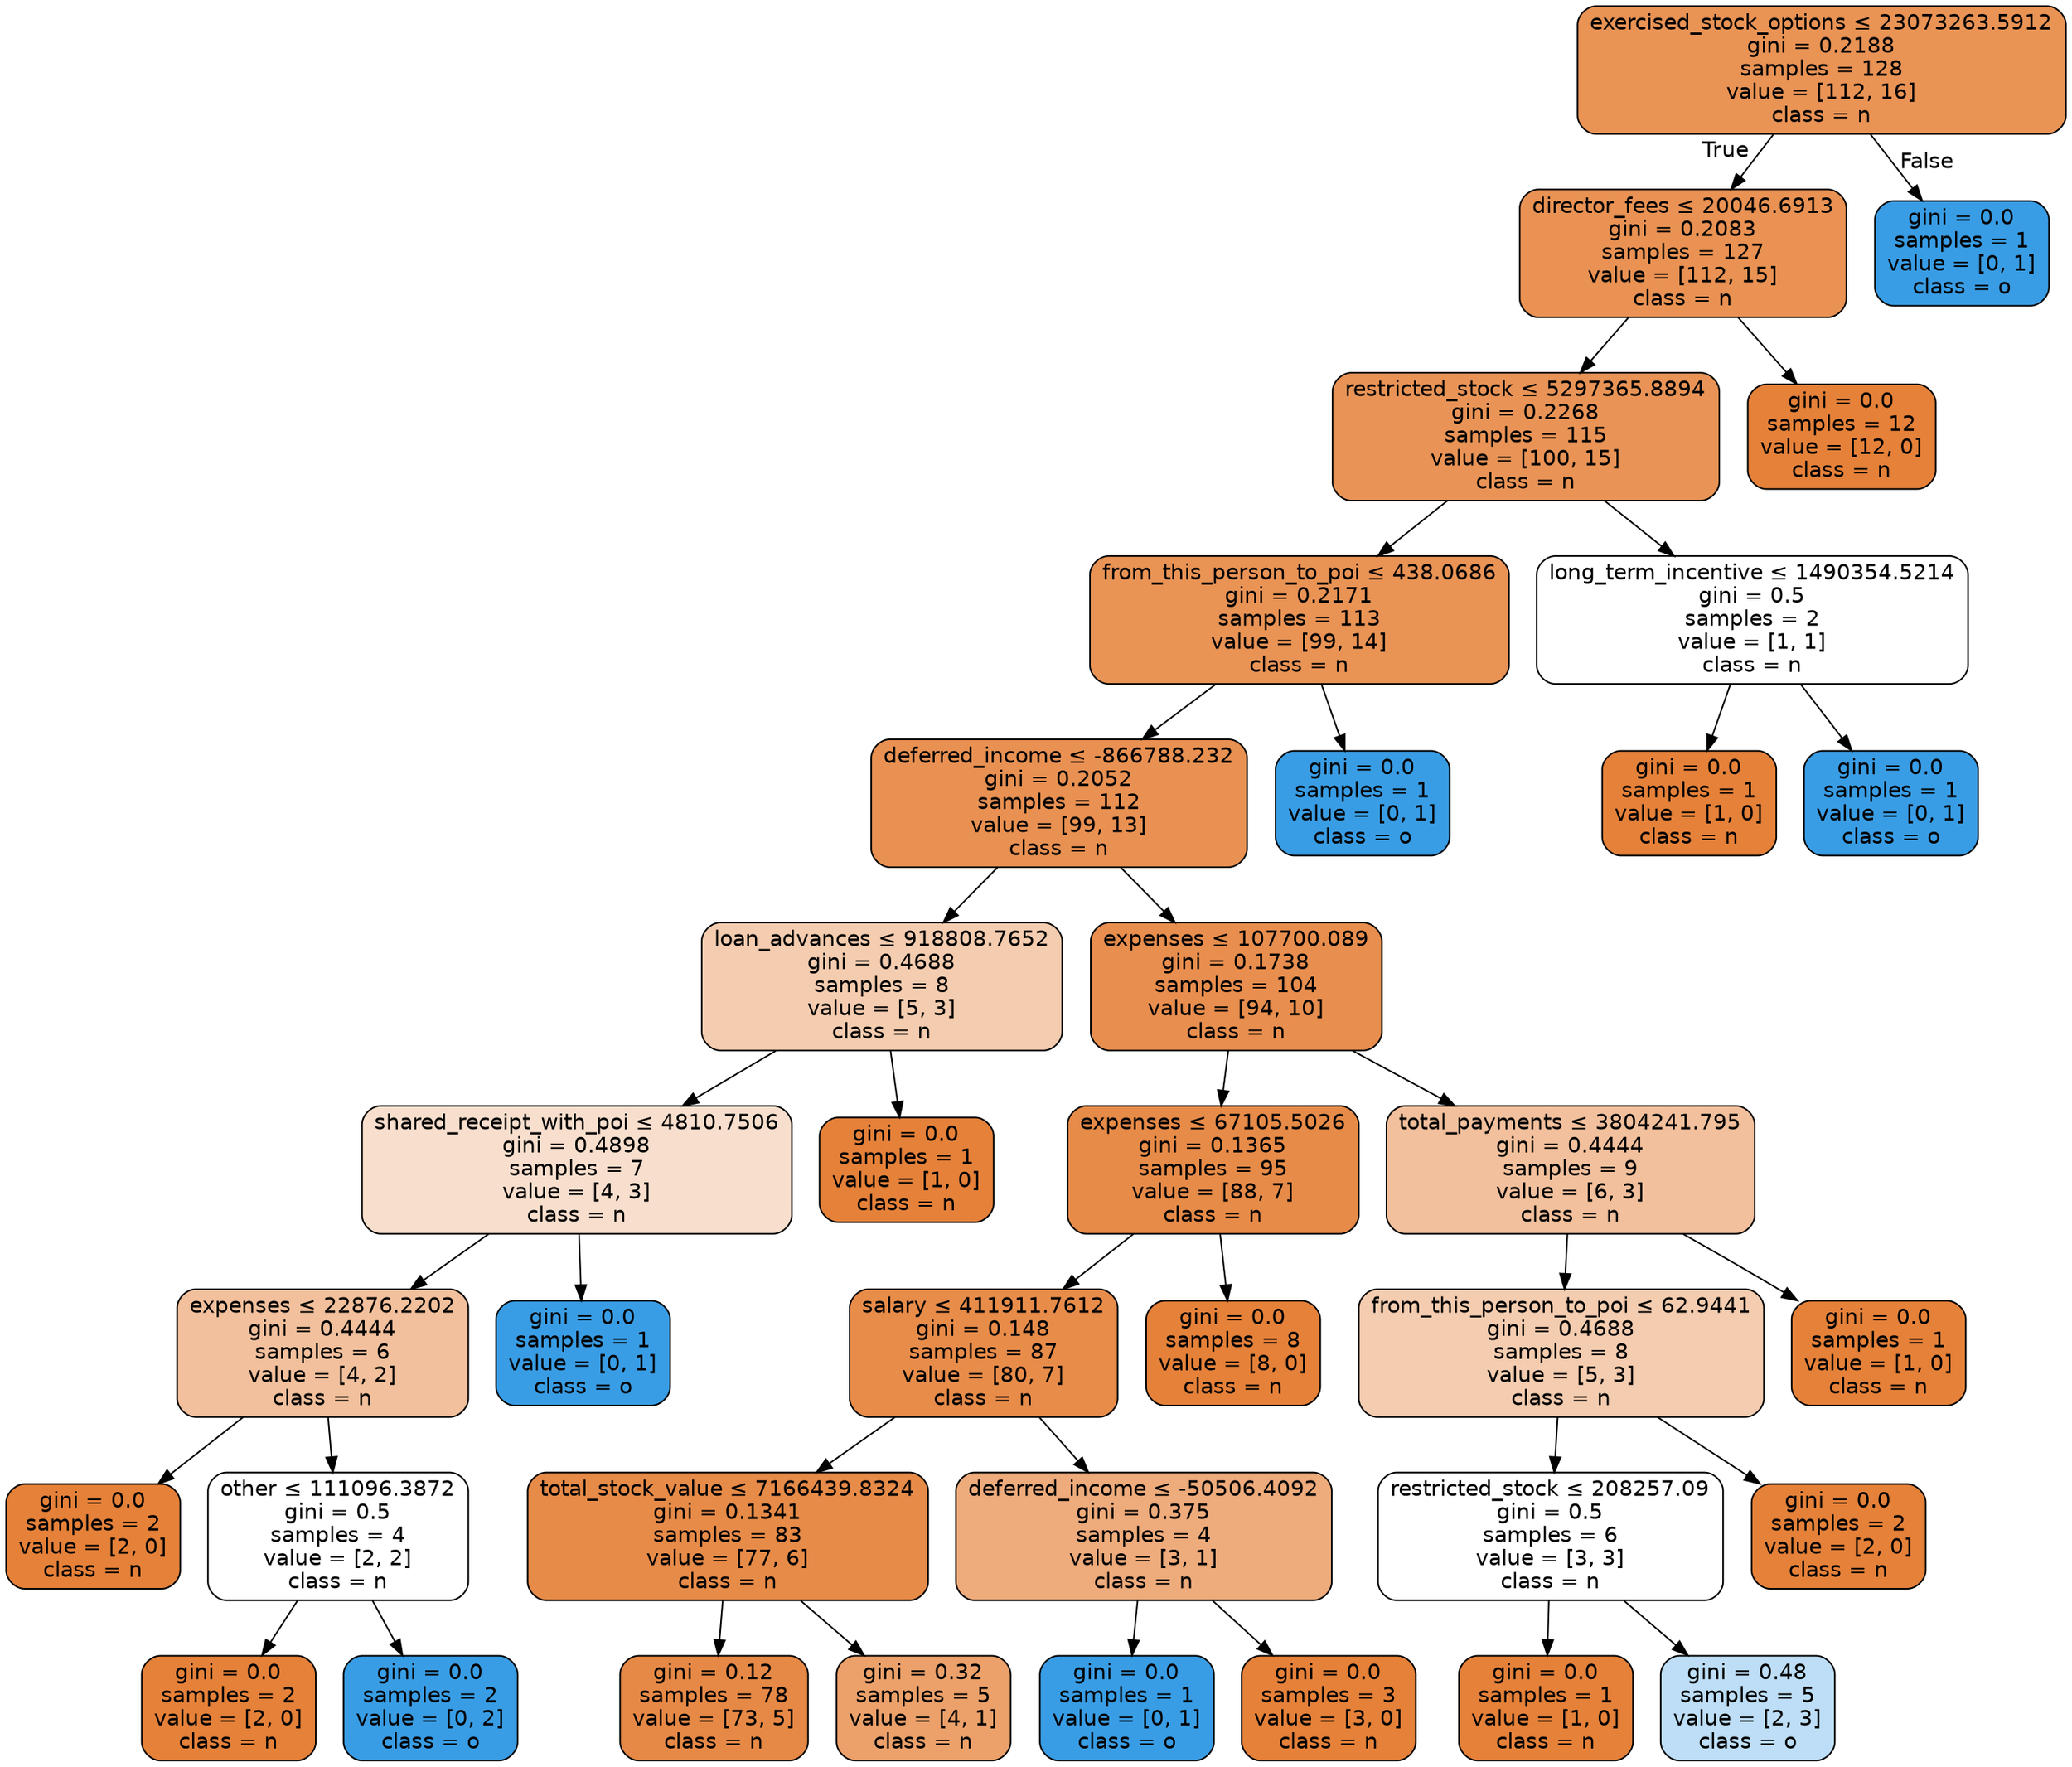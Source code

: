 digraph Tree {
node [shape=box, style="filled, rounded", color="black", fontname=helvetica] ;
edge [fontname=helvetica] ;
0 [label=<exercised_stock_options &le; 23073263.5912<br/>gini = 0.2188<br/>samples = 128<br/>value = [112, 16]<br/>class = n>, fillcolor="#e58139db"] ;
1 [label=<director_fees &le; 20046.6913<br/>gini = 0.2083<br/>samples = 127<br/>value = [112, 15]<br/>class = n>, fillcolor="#e58139dd"] ;
0 -> 1 [labeldistance=2.5, labelangle=45, headlabel="True"] ;
2 [label=<restricted_stock &le; 5297365.8894<br/>gini = 0.2268<br/>samples = 115<br/>value = [100, 15]<br/>class = n>, fillcolor="#e58139d9"] ;
1 -> 2 ;
3 [label=<from_this_person_to_poi &le; 438.0686<br/>gini = 0.2171<br/>samples = 113<br/>value = [99, 14]<br/>class = n>, fillcolor="#e58139db"] ;
2 -> 3 ;
4 [label=<deferred_income &le; -866788.232<br/>gini = 0.2052<br/>samples = 112<br/>value = [99, 13]<br/>class = n>, fillcolor="#e58139de"] ;
3 -> 4 ;
5 [label=<loan_advances &le; 918808.7652<br/>gini = 0.4688<br/>samples = 8<br/>value = [5, 3]<br/>class = n>, fillcolor="#e5813966"] ;
4 -> 5 ;
6 [label=<shared_receipt_with_poi &le; 4810.7506<br/>gini = 0.4898<br/>samples = 7<br/>value = [4, 3]<br/>class = n>, fillcolor="#e5813940"] ;
5 -> 6 ;
7 [label=<expenses &le; 22876.2202<br/>gini = 0.4444<br/>samples = 6<br/>value = [4, 2]<br/>class = n>, fillcolor="#e581397f"] ;
6 -> 7 ;
8 [label=<gini = 0.0<br/>samples = 2<br/>value = [2, 0]<br/>class = n>, fillcolor="#e58139ff"] ;
7 -> 8 ;
9 [label=<other &le; 111096.3872<br/>gini = 0.5<br/>samples = 4<br/>value = [2, 2]<br/>class = n>, fillcolor="#e5813900"] ;
7 -> 9 ;
10 [label=<gini = 0.0<br/>samples = 2<br/>value = [2, 0]<br/>class = n>, fillcolor="#e58139ff"] ;
9 -> 10 ;
11 [label=<gini = 0.0<br/>samples = 2<br/>value = [0, 2]<br/>class = o>, fillcolor="#399de5ff"] ;
9 -> 11 ;
12 [label=<gini = 0.0<br/>samples = 1<br/>value = [0, 1]<br/>class = o>, fillcolor="#399de5ff"] ;
6 -> 12 ;
13 [label=<gini = 0.0<br/>samples = 1<br/>value = [1, 0]<br/>class = n>, fillcolor="#e58139ff"] ;
5 -> 13 ;
14 [label=<expenses &le; 107700.089<br/>gini = 0.1738<br/>samples = 104<br/>value = [94, 10]<br/>class = n>, fillcolor="#e58139e4"] ;
4 -> 14 ;
15 [label=<expenses &le; 67105.5026<br/>gini = 0.1365<br/>samples = 95<br/>value = [88, 7]<br/>class = n>, fillcolor="#e58139eb"] ;
14 -> 15 ;
16 [label=<salary &le; 411911.7612<br/>gini = 0.148<br/>samples = 87<br/>value = [80, 7]<br/>class = n>, fillcolor="#e58139e9"] ;
15 -> 16 ;
17 [label=<total_stock_value &le; 7166439.8324<br/>gini = 0.1341<br/>samples = 83<br/>value = [77, 6]<br/>class = n>, fillcolor="#e58139eb"] ;
16 -> 17 ;
18 [label=<gini = 0.12<br/>samples = 78<br/>value = [73, 5]<br/>class = n>, fillcolor="#e58139ee"] ;
17 -> 18 ;
19 [label=<gini = 0.32<br/>samples = 5<br/>value = [4, 1]<br/>class = n>, fillcolor="#e58139bf"] ;
17 -> 19 ;
20 [label=<deferred_income &le; -50506.4092<br/>gini = 0.375<br/>samples = 4<br/>value = [3, 1]<br/>class = n>, fillcolor="#e58139aa"] ;
16 -> 20 ;
21 [label=<gini = 0.0<br/>samples = 1<br/>value = [0, 1]<br/>class = o>, fillcolor="#399de5ff"] ;
20 -> 21 ;
22 [label=<gini = 0.0<br/>samples = 3<br/>value = [3, 0]<br/>class = n>, fillcolor="#e58139ff"] ;
20 -> 22 ;
23 [label=<gini = 0.0<br/>samples = 8<br/>value = [8, 0]<br/>class = n>, fillcolor="#e58139ff"] ;
15 -> 23 ;
24 [label=<total_payments &le; 3804241.795<br/>gini = 0.4444<br/>samples = 9<br/>value = [6, 3]<br/>class = n>, fillcolor="#e581397f"] ;
14 -> 24 ;
25 [label=<from_this_person_to_poi &le; 62.9441<br/>gini = 0.4688<br/>samples = 8<br/>value = [5, 3]<br/>class = n>, fillcolor="#e5813966"] ;
24 -> 25 ;
26 [label=<restricted_stock &le; 208257.09<br/>gini = 0.5<br/>samples = 6<br/>value = [3, 3]<br/>class = n>, fillcolor="#e5813900"] ;
25 -> 26 ;
27 [label=<gini = 0.0<br/>samples = 1<br/>value = [1, 0]<br/>class = n>, fillcolor="#e58139ff"] ;
26 -> 27 ;
28 [label=<gini = 0.48<br/>samples = 5<br/>value = [2, 3]<br/>class = o>, fillcolor="#399de555"] ;
26 -> 28 ;
29 [label=<gini = 0.0<br/>samples = 2<br/>value = [2, 0]<br/>class = n>, fillcolor="#e58139ff"] ;
25 -> 29 ;
30 [label=<gini = 0.0<br/>samples = 1<br/>value = [1, 0]<br/>class = n>, fillcolor="#e58139ff"] ;
24 -> 30 ;
31 [label=<gini = 0.0<br/>samples = 1<br/>value = [0, 1]<br/>class = o>, fillcolor="#399de5ff"] ;
3 -> 31 ;
32 [label=<long_term_incentive &le; 1490354.5214<br/>gini = 0.5<br/>samples = 2<br/>value = [1, 1]<br/>class = n>, fillcolor="#e5813900"] ;
2 -> 32 ;
33 [label=<gini = 0.0<br/>samples = 1<br/>value = [1, 0]<br/>class = n>, fillcolor="#e58139ff"] ;
32 -> 33 ;
34 [label=<gini = 0.0<br/>samples = 1<br/>value = [0, 1]<br/>class = o>, fillcolor="#399de5ff"] ;
32 -> 34 ;
35 [label=<gini = 0.0<br/>samples = 12<br/>value = [12, 0]<br/>class = n>, fillcolor="#e58139ff"] ;
1 -> 35 ;
36 [label=<gini = 0.0<br/>samples = 1<br/>value = [0, 1]<br/>class = o>, fillcolor="#399de5ff"] ;
0 -> 36 [labeldistance=2.5, labelangle=-45, headlabel="False"] ;
}